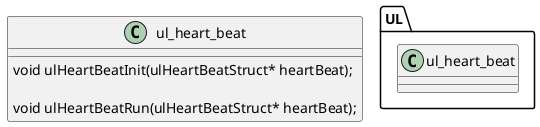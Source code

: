 @startuml hal_level

package UL {
    class ul_heart_beat
}

class ul_heart_beat {
    void ulHeartBeatInit(ulHeartBeatStruct* heartBeat);

    void ulHeartBeatRun(ulHeartBeatStruct* heartBeat);
}



@enduml